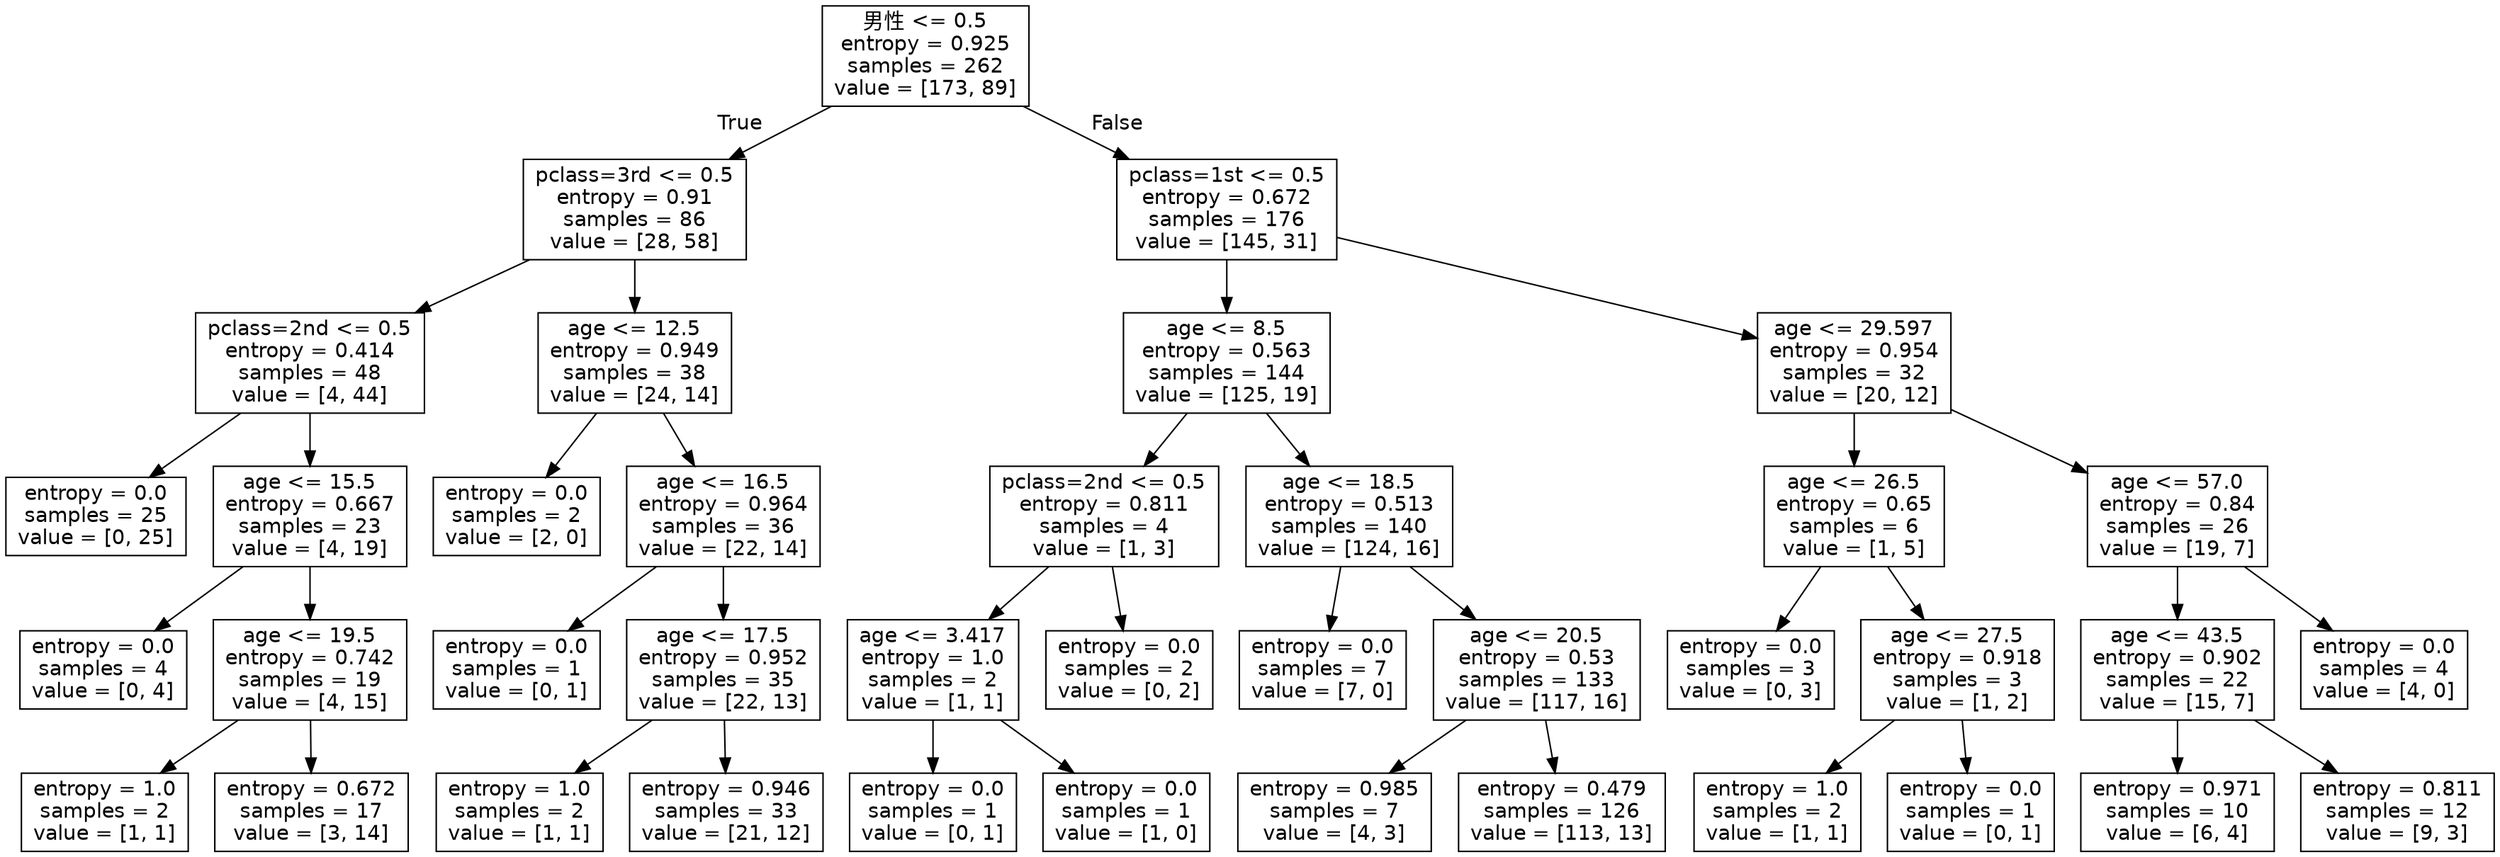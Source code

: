 digraph Tree {
node [shape=box, fontname="helvetica"] ;
edge [fontname="helvetica"] ;
0 [label="男性 <= 0.5\nentropy = 0.925\nsamples = 262\nvalue = [173, 89]"] ;
1 [label="pclass=3rd <= 0.5\nentropy = 0.91\nsamples = 86\nvalue = [28, 58]"] ;
0 -> 1 [labeldistance=2.5, labelangle=45, headlabel="True"] ;
2 [label="pclass=2nd <= 0.5\nentropy = 0.414\nsamples = 48\nvalue = [4, 44]"] ;
1 -> 2 ;
3 [label="entropy = 0.0\nsamples = 25\nvalue = [0, 25]"] ;
2 -> 3 ;
4 [label="age <= 15.5\nentropy = 0.667\nsamples = 23\nvalue = [4, 19]"] ;
2 -> 4 ;
5 [label="entropy = 0.0\nsamples = 4\nvalue = [0, 4]"] ;
4 -> 5 ;
6 [label="age <= 19.5\nentropy = 0.742\nsamples = 19\nvalue = [4, 15]"] ;
4 -> 6 ;
7 [label="entropy = 1.0\nsamples = 2\nvalue = [1, 1]"] ;
6 -> 7 ;
8 [label="entropy = 0.672\nsamples = 17\nvalue = [3, 14]"] ;
6 -> 8 ;
9 [label="age <= 12.5\nentropy = 0.949\nsamples = 38\nvalue = [24, 14]"] ;
1 -> 9 ;
10 [label="entropy = 0.0\nsamples = 2\nvalue = [2, 0]"] ;
9 -> 10 ;
11 [label="age <= 16.5\nentropy = 0.964\nsamples = 36\nvalue = [22, 14]"] ;
9 -> 11 ;
12 [label="entropy = 0.0\nsamples = 1\nvalue = [0, 1]"] ;
11 -> 12 ;
13 [label="age <= 17.5\nentropy = 0.952\nsamples = 35\nvalue = [22, 13]"] ;
11 -> 13 ;
14 [label="entropy = 1.0\nsamples = 2\nvalue = [1, 1]"] ;
13 -> 14 ;
15 [label="entropy = 0.946\nsamples = 33\nvalue = [21, 12]"] ;
13 -> 15 ;
16 [label="pclass=1st <= 0.5\nentropy = 0.672\nsamples = 176\nvalue = [145, 31]"] ;
0 -> 16 [labeldistance=2.5, labelangle=-45, headlabel="False"] ;
17 [label="age <= 8.5\nentropy = 0.563\nsamples = 144\nvalue = [125, 19]"] ;
16 -> 17 ;
18 [label="pclass=2nd <= 0.5\nentropy = 0.811\nsamples = 4\nvalue = [1, 3]"] ;
17 -> 18 ;
19 [label="age <= 3.417\nentropy = 1.0\nsamples = 2\nvalue = [1, 1]"] ;
18 -> 19 ;
20 [label="entropy = 0.0\nsamples = 1\nvalue = [0, 1]"] ;
19 -> 20 ;
21 [label="entropy = 0.0\nsamples = 1\nvalue = [1, 0]"] ;
19 -> 21 ;
22 [label="entropy = 0.0\nsamples = 2\nvalue = [0, 2]"] ;
18 -> 22 ;
23 [label="age <= 18.5\nentropy = 0.513\nsamples = 140\nvalue = [124, 16]"] ;
17 -> 23 ;
24 [label="entropy = 0.0\nsamples = 7\nvalue = [7, 0]"] ;
23 -> 24 ;
25 [label="age <= 20.5\nentropy = 0.53\nsamples = 133\nvalue = [117, 16]"] ;
23 -> 25 ;
26 [label="entropy = 0.985\nsamples = 7\nvalue = [4, 3]"] ;
25 -> 26 ;
27 [label="entropy = 0.479\nsamples = 126\nvalue = [113, 13]"] ;
25 -> 27 ;
28 [label="age <= 29.597\nentropy = 0.954\nsamples = 32\nvalue = [20, 12]"] ;
16 -> 28 ;
29 [label="age <= 26.5\nentropy = 0.65\nsamples = 6\nvalue = [1, 5]"] ;
28 -> 29 ;
30 [label="entropy = 0.0\nsamples = 3\nvalue = [0, 3]"] ;
29 -> 30 ;
31 [label="age <= 27.5\nentropy = 0.918\nsamples = 3\nvalue = [1, 2]"] ;
29 -> 31 ;
32 [label="entropy = 1.0\nsamples = 2\nvalue = [1, 1]"] ;
31 -> 32 ;
33 [label="entropy = 0.0\nsamples = 1\nvalue = [0, 1]"] ;
31 -> 33 ;
34 [label="age <= 57.0\nentropy = 0.84\nsamples = 26\nvalue = [19, 7]"] ;
28 -> 34 ;
35 [label="age <= 43.5\nentropy = 0.902\nsamples = 22\nvalue = [15, 7]"] ;
34 -> 35 ;
36 [label="entropy = 0.971\nsamples = 10\nvalue = [6, 4]"] ;
35 -> 36 ;
37 [label="entropy = 0.811\nsamples = 12\nvalue = [9, 3]"] ;
35 -> 37 ;
38 [label="entropy = 0.0\nsamples = 4\nvalue = [4, 0]"] ;
34 -> 38 ;
}